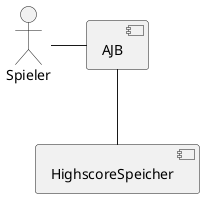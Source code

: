 @startuml

component AJB
actor Spieler

AJB -left- Spieler
component HighscoreSpeicher
AJB -- HighscoreSpeicher

@enduml